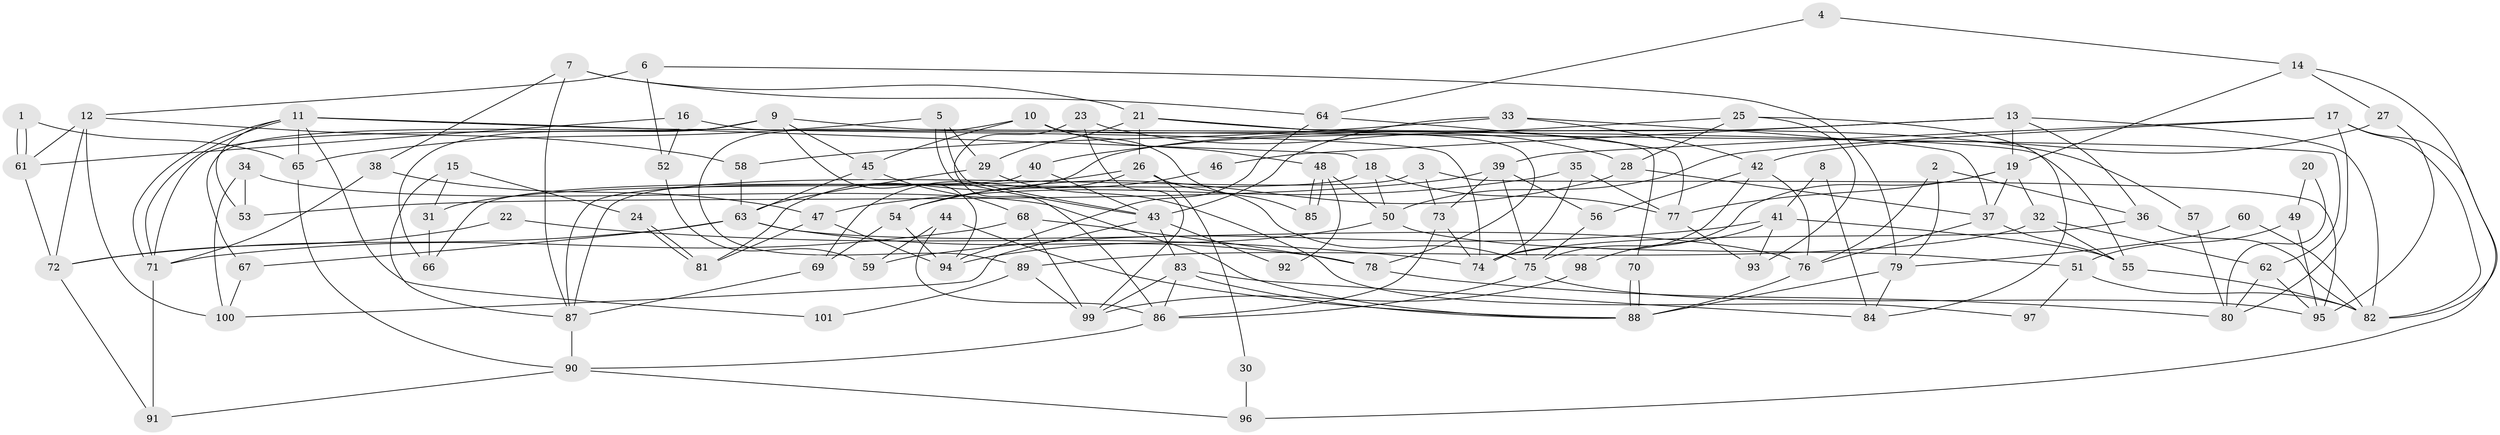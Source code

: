 // Generated by graph-tools (version 1.1) at 2025/11/02/27/25 16:11:17]
// undirected, 101 vertices, 202 edges
graph export_dot {
graph [start="1"]
  node [color=gray90,style=filled];
  1;
  2;
  3;
  4;
  5;
  6;
  7;
  8;
  9;
  10;
  11;
  12;
  13;
  14;
  15;
  16;
  17;
  18;
  19;
  20;
  21;
  22;
  23;
  24;
  25;
  26;
  27;
  28;
  29;
  30;
  31;
  32;
  33;
  34;
  35;
  36;
  37;
  38;
  39;
  40;
  41;
  42;
  43;
  44;
  45;
  46;
  47;
  48;
  49;
  50;
  51;
  52;
  53;
  54;
  55;
  56;
  57;
  58;
  59;
  60;
  61;
  62;
  63;
  64;
  65;
  66;
  67;
  68;
  69;
  70;
  71;
  72;
  73;
  74;
  75;
  76;
  77;
  78;
  79;
  80;
  81;
  82;
  83;
  84;
  85;
  86;
  87;
  88;
  89;
  90;
  91;
  92;
  93;
  94;
  95;
  96;
  97;
  98;
  99;
  100;
  101;
  1 -- 65;
  1 -- 61;
  1 -- 61;
  2 -- 79;
  2 -- 76;
  2 -- 36;
  3 -- 95;
  3 -- 73;
  3 -- 87;
  4 -- 14;
  4 -- 64;
  5 -- 65;
  5 -- 43;
  5 -- 43;
  5 -- 29;
  6 -- 79;
  6 -- 12;
  6 -- 52;
  7 -- 38;
  7 -- 87;
  7 -- 21;
  7 -- 64;
  8 -- 41;
  8 -- 84;
  9 -- 67;
  9 -- 71;
  9 -- 45;
  9 -- 55;
  9 -- 66;
  9 -- 94;
  10 -- 78;
  10 -- 48;
  10 -- 45;
  10 -- 85;
  10 -- 89;
  11 -- 71;
  11 -- 71;
  11 -- 62;
  11 -- 18;
  11 -- 53;
  11 -- 65;
  11 -- 101;
  12 -- 61;
  12 -- 58;
  12 -- 72;
  12 -- 100;
  13 -- 36;
  13 -- 82;
  13 -- 19;
  13 -- 46;
  13 -- 81;
  14 -- 82;
  14 -- 19;
  14 -- 27;
  15 -- 31;
  15 -- 87;
  15 -- 24;
  16 -- 74;
  16 -- 61;
  16 -- 52;
  17 -- 39;
  17 -- 50;
  17 -- 80;
  17 -- 82;
  17 -- 96;
  18 -- 77;
  18 -- 50;
  18 -- 66;
  19 -- 32;
  19 -- 37;
  19 -- 75;
  19 -- 77;
  20 -- 80;
  20 -- 49;
  21 -- 29;
  21 -- 26;
  21 -- 57;
  21 -- 70;
  22 -- 72;
  22 -- 74;
  23 -- 99;
  23 -- 28;
  23 -- 86;
  24 -- 81;
  24 -- 81;
  25 -- 28;
  25 -- 93;
  25 -- 40;
  25 -- 84;
  26 -- 75;
  26 -- 30;
  26 -- 31;
  26 -- 69;
  27 -- 42;
  27 -- 95;
  28 -- 54;
  28 -- 37;
  29 -- 63;
  29 -- 97;
  30 -- 96;
  31 -- 66;
  32 -- 55;
  32 -- 62;
  32 -- 89;
  33 -- 37;
  33 -- 42;
  33 -- 43;
  33 -- 58;
  34 -- 100;
  34 -- 88;
  34 -- 53;
  35 -- 47;
  35 -- 74;
  35 -- 77;
  36 -- 82;
  36 -- 74;
  37 -- 76;
  37 -- 55;
  38 -- 47;
  38 -- 71;
  39 -- 75;
  39 -- 53;
  39 -- 56;
  39 -- 73;
  40 -- 43;
  40 -- 87;
  41 -- 59;
  41 -- 55;
  41 -- 93;
  41 -- 98;
  42 -- 56;
  42 -- 74;
  42 -- 76;
  43 -- 83;
  43 -- 92;
  43 -- 100;
  44 -- 86;
  44 -- 88;
  44 -- 59;
  45 -- 63;
  45 -- 68;
  46 -- 54;
  47 -- 81;
  47 -- 94;
  48 -- 50;
  48 -- 85;
  48 -- 85;
  48 -- 92;
  49 -- 95;
  49 -- 51;
  50 -- 94;
  50 -- 51;
  51 -- 82;
  51 -- 97;
  52 -- 59;
  54 -- 69;
  54 -- 94;
  55 -- 82;
  56 -- 75;
  57 -- 80;
  58 -- 63;
  60 -- 79;
  60 -- 82;
  61 -- 72;
  62 -- 80;
  62 -- 95;
  63 -- 72;
  63 -- 67;
  63 -- 76;
  63 -- 78;
  64 -- 77;
  64 -- 94;
  65 -- 90;
  67 -- 100;
  68 -- 99;
  68 -- 71;
  68 -- 78;
  69 -- 87;
  70 -- 88;
  70 -- 88;
  71 -- 91;
  72 -- 91;
  73 -- 86;
  73 -- 74;
  75 -- 86;
  75 -- 95;
  76 -- 88;
  77 -- 93;
  78 -- 80;
  79 -- 88;
  79 -- 84;
  83 -- 88;
  83 -- 84;
  83 -- 86;
  83 -- 99;
  86 -- 90;
  87 -- 90;
  89 -- 99;
  89 -- 101;
  90 -- 91;
  90 -- 96;
  98 -- 99;
}
